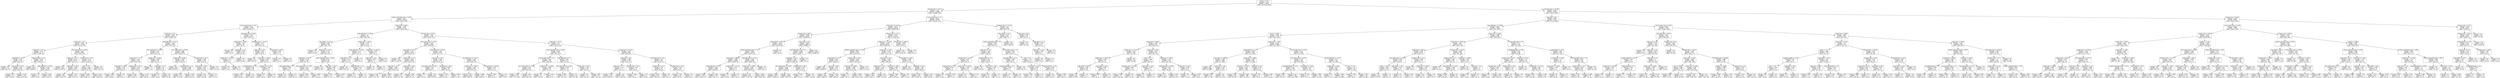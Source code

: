 digraph Tree {
node [shape=box] ;
0 [label="coupon <= 0.0\nentropy = 0.276\nsamples = 124507\nvalue = [118579, 5928]"] ;
1 [label="distance_day <= 30.5\nentropy = 0.05\nsamples = 110686\nvalue = [110064, 622]"] ;
0 -> 1 [labeldistance=2.5, labelangle=45, headlabel="True"] ;
2 [label="chinese_subscribe_num <= 0.035\nentropy = 0.177\nsamples = 19019\nvalue = [18513, 506]"] ;
1 -> 2 ;
3 [label="course_order_num <= 1.017\nentropy = 0.07\nsamples = 13296\nvalue = [13185, 111]"] ;
2 -> 3 ;
4 [label="study_num <= 0.5\nentropy = 0.053\nsamples = 13115\nvalue = [13036, 79]"] ;
3 -> 4 ;
5 [label="camp_num <= 0.5\nentropy = 0.034\nsamples = 11162\nvalue = [11123, 39]"] ;
4 -> 5 ;
6 [label="login_day <= -0.5\nentropy = 0.131\nsamples = 1271\nvalue = [1248, 23]"] ;
5 -> 6 ;
7 [label="add_friend <= 0.5\nentropy = 0.432\nsamples = 214\nvalue = [195, 19]"] ;
6 -> 7 ;
8 [label="entropy = 0.0\nsamples = 45\nvalue = [45, 0]"] ;
7 -> 8 ;
9 [label="age_month <= 25.5\nentropy = 0.507\nsamples = 169\nvalue = [150, 19]"] ;
7 -> 9 ;
10 [label="entropy = 0.0\nsamples = 31\nvalue = [31, 0]"] ;
9 -> 10 ;
11 [label="entropy = 0.578\nsamples = 138\nvalue = [119, 19]"] ;
9 -> 11 ;
12 [label="lightcoursetab <= 0.5\nentropy = 0.036\nsamples = 1057\nvalue = [1053, 4]"] ;
6 -> 12 ;
13 [label="entropy = 0.0\nsamples = 889\nvalue = [889, 0]"] ;
12 -> 13 ;
14 [label="login_diff_time <= 0.585\nentropy = 0.162\nsamples = 168\nvalue = [164, 4]"] ;
12 -> 14 ;
15 [label="entropy = 1.0\nsamples = 6\nvalue = [3, 3]"] ;
14 -> 15 ;
16 [label="entropy = 0.054\nsamples = 162\nvalue = [161, 1]"] ;
14 -> 16 ;
17 [label="first_order_price <= 0.505\nentropy = 0.017\nsamples = 9891\nvalue = [9875, 16]"] ;
5 -> 17 ;
18 [label="camp_num <= 2.5\nentropy = 0.007\nsamples = 8732\nvalue = [8727, 5]"] ;
17 -> 18 ;
19 [label="entropy = 0.0\nsamples = 7395\nvalue = [7395, 0]"] ;
18 -> 19 ;
20 [label="login_time <= 39.5\nentropy = 0.036\nsamples = 1337\nvalue = [1332, 5]"] ;
18 -> 20 ;
21 [label="entropy = 0.0\nsamples = 1021\nvalue = [1021, 0]"] ;
20 -> 21 ;
22 [label="entropy = 0.117\nsamples = 316\nvalue = [311, 5]"] ;
20 -> 22 ;
23 [label="answer_task <= 18.5\nentropy = 0.077\nsamples = 1159\nvalue = [1148, 11]"] ;
17 -> 23 ;
24 [label="task <= 10.5\nentropy = 0.104\nsamples = 808\nvalue = [797, 11]"] ;
23 -> 24 ;
25 [label="entropy = 0.028\nsamples = 359\nvalue = [358, 1]"] ;
24 -> 25 ;
26 [label="entropy = 0.154\nsamples = 449\nvalue = [439, 10]"] ;
24 -> 26 ;
27 [label="entropy = 0.0\nsamples = 351\nvalue = [351, 0]"] ;
23 -> 27 ;
28 [label="login_diff_time <= 0.815\nentropy = 0.144\nsamples = 1953\nvalue = [1913, 40]"] ;
4 -> 28 ;
29 [label="first_order_price <= 0.505\nentropy = 0.473\nsamples = 257\nvalue = [231, 26]"] ;
28 -> 29 ;
30 [label="camp_num <= 1.5\nentropy = 0.355\nsamples = 238\nvalue = [222, 16]"] ;
29 -> 30 ;
31 [label="video_play <= 33.5\nentropy = 0.768\nsamples = 49\nvalue = [38, 11]"] ;
30 -> 31 ;
32 [label="entropy = 0.454\nsamples = 42\nvalue = [38, 4]"] ;
31 -> 32 ;
33 [label="entropy = 0.0\nsamples = 7\nvalue = [0, 7]"] ;
31 -> 33 ;
34 [label="distance_day <= 22.5\nentropy = 0.176\nsamples = 189\nvalue = [184, 5]"] ;
30 -> 34 ;
35 [label="entropy = 0.052\nsamples = 169\nvalue = [168, 1]"] ;
34 -> 35 ;
36 [label="entropy = 0.722\nsamples = 20\nvalue = [16, 4]"] ;
34 -> 36 ;
37 [label="model_num <= 8.356\nentropy = 0.998\nsamples = 19\nvalue = [9, 10]"] ;
29 -> 37 ;
38 [label="entropy = 0.0\nsamples = 7\nvalue = [7, 0]"] ;
37 -> 38 ;
39 [label="video_play <= 1.0\nentropy = 0.65\nsamples = 12\nvalue = [2, 10]"] ;
37 -> 39 ;
40 [label="entropy = 0.0\nsamples = 2\nvalue = [2, 0]"] ;
39 -> 40 ;
41 [label="entropy = 0.0\nsamples = 10\nvalue = [0, 10]"] ;
39 -> 41 ;
42 [label="first_order_price <= 0.505\nentropy = 0.069\nsamples = 1696\nvalue = [1682, 14]"] ;
28 -> 42 ;
43 [label="model_num <= 9.881\nentropy = 0.039\nsamples = 1453\nvalue = [1447, 6]"] ;
42 -> 43 ;
44 [label="entropy = 0.0\nsamples = 965\nvalue = [965, 0]"] ;
43 -> 44 ;
45 [label="lightcoursetab <= 1.5\nentropy = 0.096\nsamples = 488\nvalue = [482, 6]"] ;
43 -> 45 ;
46 [label="entropy = 0.0\nsamples = 270\nvalue = [270, 0]"] ;
45 -> 46 ;
47 [label="entropy = 0.182\nsamples = 218\nvalue = [212, 6]"] ;
45 -> 47 ;
48 [label="answer_task <= 22.5\nentropy = 0.209\nsamples = 243\nvalue = [235, 8]"] ;
42 -> 48 ;
49 [label="age_month <= 98.5\nentropy = 0.341\nsamples = 126\nvalue = [118, 8]"] ;
48 -> 49 ;
50 [label="entropy = 0.28\nsamples = 124\nvalue = [118, 6]"] ;
49 -> 50 ;
51 [label="entropy = 0.0\nsamples = 2\nvalue = [0, 2]"] ;
49 -> 51 ;
52 [label="entropy = 0.0\nsamples = 117\nvalue = [117, 0]"] ;
48 -> 52 ;
53 [label="login_diff_time <= 0.845\nentropy = 0.673\nsamples = 181\nvalue = [149, 32]"] ;
3 -> 53 ;
54 [label="model_num <= 5.641\nentropy = 0.918\nsamples = 24\nvalue = [8, 16]"] ;
53 -> 54 ;
55 [label="entropy = 0.0\nsamples = 5\nvalue = [5, 0]"] ;
54 -> 55 ;
56 [label="mainpage <= 1.5\nentropy = 0.629\nsamples = 19\nvalue = [3, 16]"] ;
54 -> 56 ;
57 [label="model_num <= 17.103\nentropy = 0.971\nsamples = 5\nvalue = [3, 2]"] ;
56 -> 57 ;
58 [label="entropy = 0.0\nsamples = 3\nvalue = [3, 0]"] ;
57 -> 58 ;
59 [label="entropy = 0.0\nsamples = 2\nvalue = [0, 2]"] ;
57 -> 59 ;
60 [label="entropy = 0.0\nsamples = 14\nvalue = [0, 14]"] ;
56 -> 60 ;
61 [label="platform_num <= 11.427\nentropy = 0.475\nsamples = 157\nvalue = [141, 16]"] ;
53 -> 61 ;
62 [label="study_num <= 0.5\nentropy = 0.332\nsamples = 147\nvalue = [138, 9]"] ;
61 -> 62 ;
63 [label="entropy = 0.0\nsamples = 85\nvalue = [85, 0]"] ;
62 -> 63 ;
64 [label="login_time <= 165.0\nentropy = 0.598\nsamples = 62\nvalue = [53, 9]"] ;
62 -> 64 ;
65 [label="evaulationcenter <= 0.5\nentropy = 0.48\nsamples = 58\nvalue = [52, 6]"] ;
64 -> 65 ;
66 [label="entropy = 0.811\nsamples = 24\nvalue = [18, 6]"] ;
65 -> 66 ;
67 [label="entropy = 0.0\nsamples = 34\nvalue = [34, 0]"] ;
65 -> 67 ;
68 [label="progress_bar <= 41.0\nentropy = 0.811\nsamples = 4\nvalue = [1, 3]"] ;
64 -> 68 ;
69 [label="entropy = 0.0\nsamples = 3\nvalue = [0, 3]"] ;
68 -> 69 ;
70 [label="entropy = 0.0\nsamples = 1\nvalue = [1, 0]"] ;
68 -> 70 ;
71 [label="main_home2 <= 58.0\nentropy = 0.881\nsamples = 10\nvalue = [3, 7]"] ;
61 -> 71 ;
72 [label="entropy = 0.0\nsamples = 7\nvalue = [0, 7]"] ;
71 -> 72 ;
73 [label="entropy = 0.0\nsamples = 3\nvalue = [3, 0]"] ;
71 -> 73 ;
74 [label="camp_num <= 0.952\nentropy = 0.362\nsamples = 5723\nvalue = [5328, 395]"] ;
2 -> 74 ;
75 [label="login_diff_time <= 0.83\nentropy = 1.0\nsamples = 367\nvalue = [185, 182]"] ;
74 -> 75 ;
76 [label="age_month <= 2.18\nentropy = 0.842\nsamples = 244\nvalue = [66, 178]"] ;
75 -> 76 ;
77 [label="entropy = 0.0\nsamples = 22\nvalue = [22, 0]"] ;
76 -> 77 ;
78 [label="study_num <= 0.157\nentropy = 0.718\nsamples = 222\nvalue = [44, 178]"] ;
76 -> 78 ;
79 [label="add_friend <= 0.5\nentropy = 0.878\nsamples = 138\nvalue = [41, 97]"] ;
78 -> 79 ;
80 [label="click_notunlocked <= 1.5\nentropy = 0.469\nsamples = 10\nvalue = [9, 1]"] ;
79 -> 80 ;
81 [label="entropy = 0.0\nsamples = 9\nvalue = [9, 0]"] ;
80 -> 81 ;
82 [label="entropy = 0.0\nsamples = 1\nvalue = [0, 1]"] ;
80 -> 82 ;
83 [label="first_order_price <= 0.005\nentropy = 0.811\nsamples = 128\nvalue = [32, 96]"] ;
79 -> 83 ;
84 [label="entropy = 0.695\nsamples = 107\nvalue = [20, 87]"] ;
83 -> 84 ;
85 [label="entropy = 0.985\nsamples = 21\nvalue = [12, 9]"] ;
83 -> 85 ;
86 [label="math_subscribe_num <= 0.864\nentropy = 0.222\nsamples = 84\nvalue = [3, 81]"] ;
78 -> 86 ;
87 [label="entropy = 0.0\nsamples = 56\nvalue = [0, 56]"] ;
86 -> 87 ;
88 [label="login_time <= 59.5\nentropy = 0.491\nsamples = 28\nvalue = [3, 25]"] ;
86 -> 88 ;
89 [label="entropy = 0.267\nsamples = 22\nvalue = [1, 21]"] ;
88 -> 89 ;
90 [label="entropy = 0.918\nsamples = 6\nvalue = [2, 4]"] ;
88 -> 90 ;
91 [label="model_num <= 18.34\nentropy = 0.207\nsamples = 123\nvalue = [119, 4]"] ;
75 -> 91 ;
92 [label="login_diff_time <= 22.94\nentropy = 0.125\nsamples = 117\nvalue = [115, 2]"] ;
91 -> 92 ;
93 [label="click_dialog <= 1.5\nentropy = 0.072\nsamples = 116\nvalue = [115, 1]"] ;
92 -> 93 ;
94 [label="entropy = 0.0\nsamples = 101\nvalue = [101, 0]"] ;
93 -> 94 ;
95 [label="login_diff_time <= 1.3\nentropy = 0.353\nsamples = 15\nvalue = [14, 1]"] ;
93 -> 95 ;
96 [label="entropy = 0.0\nsamples = 13\nvalue = [13, 0]"] ;
95 -> 96 ;
97 [label="entropy = 1.0\nsamples = 2\nvalue = [1, 1]"] ;
95 -> 97 ;
98 [label="entropy = 0.0\nsamples = 1\nvalue = [0, 1]"] ;
92 -> 98 ;
99 [label="model_num <= 25.519\nentropy = 0.918\nsamples = 6\nvalue = [4, 2]"] ;
91 -> 99 ;
100 [label="login_day <= 3.5\nentropy = 0.918\nsamples = 3\nvalue = [1, 2]"] ;
99 -> 100 ;
101 [label="entropy = 0.0\nsamples = 1\nvalue = [1, 0]"] ;
100 -> 101 ;
102 [label="entropy = 0.0\nsamples = 2\nvalue = [0, 2]"] ;
100 -> 102 ;
103 [label="entropy = 0.0\nsamples = 3\nvalue = [3, 0]"] ;
99 -> 103 ;
104 [label="study_num <= 0.347\nentropy = 0.241\nsamples = 5356\nvalue = [5143, 213]"] ;
74 -> 104 ;
105 [label="first_order_price <= 0.322\nentropy = 0.116\nsamples = 3985\nvalue = [3923, 62]"] ;
104 -> 105 ;
106 [label="age_month <= 53.5\nentropy = 0.057\nsamples = 3169\nvalue = [3148, 21]"] ;
105 -> 106 ;
107 [label="entropy = 0.0\nsamples = 1105\nvalue = [1105, 0]"] ;
106 -> 107 ;
108 [label="launch_time <= 2.5\nentropy = 0.082\nsamples = 2064\nvalue = [2043, 21]"] ;
106 -> 108 ;
109 [label="login_day <= 4.5\nentropy = 0.065\nsamples = 1970\nvalue = [1955, 15]"] ;
108 -> 109 ;
110 [label="entropy = 0.114\nsamples = 789\nvalue = [777, 12]"] ;
109 -> 110 ;
111 [label="entropy = 0.026\nsamples = 1181\nvalue = [1178, 3]"] ;
109 -> 111 ;
112 [label="video_read <= 20.0\nentropy = 0.342\nsamples = 94\nvalue = [88, 6]"] ;
108 -> 112 ;
113 [label="entropy = 0.0\nsamples = 51\nvalue = [51, 0]"] ;
112 -> 113 ;
114 [label="entropy = 0.583\nsamples = 43\nvalue = [37, 6]"] ;
112 -> 114 ;
115 [label="login_diff_time <= 0.815\nentropy = 0.287\nsamples = 816\nvalue = [775, 41]"] ;
105 -> 115 ;
116 [label="next_nize <= 17.0\nentropy = 0.664\nsamples = 133\nvalue = [110, 23]"] ;
115 -> 116 ;
117 [label="first_order_price <= 0.817\nentropy = 0.087\nsamples = 91\nvalue = [90, 1]"] ;
116 -> 117 ;
118 [label="entropy = 0.0\nsamples = 1\nvalue = [0, 1]"] ;
117 -> 118 ;
119 [label="entropy = 0.0\nsamples = 90\nvalue = [90, 0]"] ;
117 -> 119 ;
120 [label="distance_day <= 6.0\nentropy = 0.998\nsamples = 42\nvalue = [20, 22]"] ;
116 -> 120 ;
121 [label="entropy = 0.567\nsamples = 15\nvalue = [13, 2]"] ;
120 -> 121 ;
122 [label="entropy = 0.826\nsamples = 27\nvalue = [7, 20]"] ;
120 -> 122 ;
123 [label="model_num <= 20.373\nentropy = 0.176\nsamples = 683\nvalue = [665, 18]"] ;
115 -> 123 ;
124 [label="model_num <= 10.887\nentropy = 0.139\nsamples = 665\nvalue = [652, 13]"] ;
123 -> 124 ;
125 [label="entropy = 0.071\nsamples = 468\nvalue = [464, 4]"] ;
124 -> 125 ;
126 [label="entropy = 0.268\nsamples = 197\nvalue = [188, 9]"] ;
124 -> 126 ;
127 [label="distance_day <= 19.504\nentropy = 0.852\nsamples = 18\nvalue = [13, 5]"] ;
123 -> 127 ;
128 [label="entropy = 0.991\nsamples = 9\nvalue = [4, 5]"] ;
127 -> 128 ;
129 [label="entropy = 0.0\nsamples = 9\nvalue = [9, 0]"] ;
127 -> 129 ;
130 [label="login_day <= 5.797\nentropy = 0.5\nsamples = 1371\nvalue = [1220, 151]"] ;
104 -> 130 ;
131 [label="math_subscribe_num <= 0.069\nentropy = 0.828\nsamples = 433\nvalue = [320, 113]"] ;
130 -> 131 ;
132 [label="course_order_num <= 1.21\nentropy = 0.615\nsamples = 316\nvalue = [268, 48]"] ;
131 -> 132 ;
133 [label="first_order_price <= 0.316\nentropy = 0.52\nsamples = 300\nvalue = [265, 35]"] ;
132 -> 133 ;
134 [label="entropy = 0.361\nsamples = 233\nvalue = [217, 16]"] ;
133 -> 134 ;
135 [label="entropy = 0.86\nsamples = 67\nvalue = [48, 19]"] ;
133 -> 135 ;
136 [label="model_num <= 13.285\nentropy = 0.696\nsamples = 16\nvalue = [3, 13]"] ;
132 -> 136 ;
137 [label="entropy = 0.0\nsamples = 11\nvalue = [0, 11]"] ;
136 -> 137 ;
138 [label="entropy = 0.971\nsamples = 5\nvalue = [3, 2]"] ;
136 -> 138 ;
139 [label="login_diff_time <= 1.1\nentropy = 0.991\nsamples = 117\nvalue = [52, 65]"] ;
131 -> 139 ;
140 [label="first_order_price <= 0.505\nentropy = 0.789\nsamples = 72\nvalue = [17, 55]"] ;
139 -> 140 ;
141 [label="entropy = 0.938\nsamples = 48\nvalue = [17, 31]"] ;
140 -> 141 ;
142 [label="entropy = 0.0\nsamples = 24\nvalue = [0, 24]"] ;
140 -> 142 ;
143 [label="next_nize <= 23.0\nentropy = 0.764\nsamples = 45\nvalue = [35, 10]"] ;
139 -> 143 ;
144 [label="entropy = 0.0\nsamples = 21\nvalue = [21, 0]"] ;
143 -> 144 ;
145 [label="entropy = 0.98\nsamples = 24\nvalue = [14, 10]"] ;
143 -> 145 ;
146 [label="model_num <= 12.257\nentropy = 0.245\nsamples = 938\nvalue = [900, 38]"] ;
130 -> 146 ;
147 [label="login_day <= 8.5\nentropy = 0.149\nsamples = 798\nvalue = [781, 17]"] ;
146 -> 147 ;
148 [label="learn_num <= 7.5\nentropy = 0.115\nsamples = 777\nvalue = [765, 12]"] ;
147 -> 148 ;
149 [label="entropy = 0.224\nsamples = 332\nvalue = [320, 12]"] ;
148 -> 149 ;
150 [label="entropy = 0.0\nsamples = 445\nvalue = [445, 0]"] ;
148 -> 150 ;
151 [label="distance_day <= 22.5\nentropy = 0.792\nsamples = 21\nvalue = [16, 5]"] ;
147 -> 151 ;
152 [label="entropy = 0.323\nsamples = 17\nvalue = [16, 1]"] ;
151 -> 152 ;
153 [label="entropy = 0.0\nsamples = 4\nvalue = [0, 4]"] ;
151 -> 153 ;
154 [label="distance_day <= 18.5\nentropy = 0.61\nsamples = 140\nvalue = [119, 21]"] ;
146 -> 154 ;
155 [label="coupon_visit <= 0.5\nentropy = 0.89\nsamples = 52\nvalue = [36, 16]"] ;
154 -> 155 ;
156 [label="entropy = 0.811\nsamples = 48\nvalue = [36, 12]"] ;
155 -> 156 ;
157 [label="entropy = 0.0\nsamples = 4\nvalue = [0, 4]"] ;
155 -> 157 ;
158 [label="distance_day <= 25.0\nentropy = 0.315\nsamples = 88\nvalue = [83, 5]"] ;
154 -> 158 ;
159 [label="entropy = 0.218\nsamples = 86\nvalue = [83, 3]"] ;
158 -> 159 ;
160 [label="entropy = 0.0\nsamples = 2\nvalue = [0, 2]"] ;
158 -> 160 ;
161 [label="course_order_num <= 1.5\nentropy = 0.014\nsamples = 91667\nvalue = [91551, 116]"] ;
1 -> 161 ;
162 [label="study_num <= 0.149\nentropy = 0.011\nsamples = 90764\nvalue = [90678, 86]"] ;
161 -> 162 ;
163 [label="distance_day <= 86.5\nentropy = 0.006\nsamples = 78539\nvalue = [78498, 41]"] ;
162 -> 163 ;
164 [label="main_home2 <= 603.0\nentropy = 0.012\nsamples = 31564\nvalue = [31530, 34]"] ;
163 -> 164 ;
165 [label="chinese_subscribe_num <= 0.5\nentropy = 0.012\nsamples = 31562\nvalue = [31530, 32]"] ;
164 -> 165 ;
166 [label="age_month <= 489.0\nentropy = 0.005\nsamples = 22469\nvalue = [22461, 8]"] ;
165 -> 166 ;
167 [label="login_diff_time <= 6.55\nentropy = 0.004\nsamples = 22465\nvalue = [22458, 7]"] ;
166 -> 167 ;
168 [label="entropy = 0.003\nsamples = 22322\nvalue = [22317, 5]"] ;
167 -> 168 ;
169 [label="entropy = 0.106\nsamples = 143\nvalue = [141, 2]"] ;
167 -> 169 ;
170 [label="model_num <= 11.514\nentropy = 0.811\nsamples = 4\nvalue = [3, 1]"] ;
166 -> 170 ;
171 [label="entropy = 0.0\nsamples = 3\nvalue = [3, 0]"] ;
170 -> 171 ;
172 [label="entropy = 0.0\nsamples = 1\nvalue = [0, 1]"] ;
170 -> 172 ;
173 [label="login_diff_time <= 31.435\nentropy = 0.026\nsamples = 9093\nvalue = [9069, 24]"] ;
165 -> 173 ;
174 [label="model_num <= 9.082\nentropy = 0.025\nsamples = 9091\nvalue = [9069, 22]"] ;
173 -> 174 ;
175 [label="entropy = 0.01\nsamples = 4735\nvalue = [4731, 4]"] ;
174 -> 175 ;
176 [label="entropy = 0.039\nsamples = 4356\nvalue = [4338, 18]"] ;
174 -> 176 ;
177 [label="entropy = 0.0\nsamples = 2\nvalue = [0, 2]"] ;
173 -> 177 ;
178 [label="entropy = 0.0\nsamples = 2\nvalue = [0, 2]"] ;
164 -> 178 ;
179 [label="learn_num <= 0.5\nentropy = 0.002\nsamples = 46975\nvalue = [46968, 7]"] ;
163 -> 179 ;
180 [label="login_diff_time <= 61.125\nentropy = 0.006\nsamples = 14592\nvalue = [14585, 7]"] ;
179 -> 180 ;
181 [label="mainpage <= 15.5\nentropy = 0.005\nsamples = 14591\nvalue = [14585, 6]"] ;
180 -> 181 ;
182 [label="first_order_price <= 0.505\nentropy = 0.004\nsamples = 14463\nvalue = [14459, 4]"] ;
181 -> 182 ;
183 [label="entropy = 0.001\nsamples = 13025\nvalue = [13024, 1]"] ;
182 -> 183 ;
184 [label="entropy = 0.022\nsamples = 1438\nvalue = [1435, 3]"] ;
182 -> 184 ;
185 [label="distance_day <= 98.5\nentropy = 0.116\nsamples = 128\nvalue = [126, 2]"] ;
181 -> 185 ;
186 [label="entropy = 0.567\nsamples = 15\nvalue = [13, 2]"] ;
185 -> 186 ;
187 [label="entropy = 0.0\nsamples = 113\nvalue = [113, 0]"] ;
185 -> 187 ;
188 [label="entropy = 0.0\nsamples = 1\nvalue = [0, 1]"] ;
180 -> 188 ;
189 [label="entropy = 0.0\nsamples = 32383\nvalue = [32383, 0]"] ;
179 -> 189 ;
190 [label="distance_day <= 277.0\nentropy = 0.035\nsamples = 12225\nvalue = [12180, 45]"] ;
162 -> 190 ;
191 [label="model_num <= 12.204\nentropy = 0.058\nsamples = 6510\nvalue = [6466, 44]"] ;
190 -> 191 ;
192 [label="chinese_subscribe_num <= 0.149\nentropy = 0.029\nsamples = 5335\nvalue = [5319, 16]"] ;
191 -> 192 ;
193 [label="click_dialog <= 1.5\nentropy = 0.007\nsamples = 3397\nvalue = [3395, 2]"] ;
192 -> 193 ;
194 [label="entropy = 0.0\nsamples = 2883\nvalue = [2883, 0]"] ;
193 -> 194 ;
195 [label="next_nize <= 50.5\nentropy = 0.037\nsamples = 514\nvalue = [512, 2]"] ;
193 -> 195 ;
196 [label="entropy = 0.0\nsamples = 408\nvalue = [408, 0]"] ;
195 -> 196 ;
197 [label="entropy = 0.135\nsamples = 106\nvalue = [104, 2]"] ;
195 -> 197 ;
198 [label="answer_task <= 20.5\nentropy = 0.062\nsamples = 1938\nvalue = [1924, 14]"] ;
192 -> 198 ;
199 [label="study_num <= 0.649\nentropy = 0.094\nsamples = 1166\nvalue = [1152, 14]"] ;
198 -> 199 ;
200 [label="entropy = 0.0\nsamples = 1\nvalue = [0, 1]"] ;
199 -> 200 ;
201 [label="entropy = 0.088\nsamples = 1165\nvalue = [1152, 13]"] ;
199 -> 201 ;
202 [label="entropy = 0.0\nsamples = 772\nvalue = [772, 0]"] ;
198 -> 202 ;
203 [label="learn_num <= 3.677\nentropy = 0.162\nsamples = 1175\nvalue = [1147, 28]"] ;
191 -> 203 ;
204 [label="next_nize <= 24.5\nentropy = 0.268\nsamples = 415\nvalue = [396, 19]"] ;
203 -> 204 ;
205 [label="finish_num <= 0.5\nentropy = 0.143\nsamples = 345\nvalue = [338, 7]"] ;
204 -> 205 ;
206 [label="entropy = 0.252\nsamples = 166\nvalue = [159, 7]"] ;
205 -> 206 ;
207 [label="entropy = 0.0\nsamples = 179\nvalue = [179, 0]"] ;
205 -> 207 ;
208 [label="login_time <= 381.5\nentropy = 0.661\nsamples = 70\nvalue = [58, 12]"] ;
204 -> 208 ;
209 [label="entropy = 0.569\nsamples = 67\nvalue = [58, 9]"] ;
208 -> 209 ;
210 [label="entropy = 0.0\nsamples = 3\nvalue = [0, 3]"] ;
208 -> 210 ;
211 [label="main_mime <= 0.491\nentropy = 0.093\nsamples = 760\nvalue = [751, 9]"] ;
203 -> 211 ;
212 [label="entropy = 0.0\nsamples = 451\nvalue = [451, 0]"] ;
211 -> 212 ;
213 [label="mainpage <= 16.5\nentropy = 0.19\nsamples = 309\nvalue = [300, 9]"] ;
211 -> 213 ;
214 [label="entropy = 0.097\nsamples = 241\nvalue = [238, 3]"] ;
213 -> 214 ;
215 [label="entropy = 0.431\nsamples = 68\nvalue = [62, 6]"] ;
213 -> 215 ;
216 [label="distance_day <= 2459.5\nentropy = 0.002\nsamples = 5715\nvalue = [5714, 1]"] ;
190 -> 216 ;
217 [label="entropy = 0.0\nsamples = 5714\nvalue = [5714, 0]"] ;
216 -> 217 ;
218 [label="entropy = 0.0\nsamples = 1\nvalue = [0, 1]"] ;
216 -> 218 ;
219 [label="platform_num <= 10.144\nentropy = 0.21\nsamples = 903\nvalue = [873, 30]"] ;
161 -> 219 ;
220 [label="main_home2 <= 81.5\nentropy = 0.137\nsamples = 882\nvalue = [865, 17]"] ;
219 -> 220 ;
221 [label="chinese_subscribe_num <= 0.5\nentropy = 0.239\nsamples = 432\nvalue = [415, 17]"] ;
220 -> 221 ;
222 [label="baby_info <= 1.0\nentropy = 0.102\nsamples = 300\nvalue = [296, 4]"] ;
221 -> 222 ;
223 [label="distance_day <= 43.0\nentropy = 0.378\nsamples = 41\nvalue = [38, 3]"] ;
222 -> 223 ;
224 [label="distance_day <= 37.5\nentropy = 0.971\nsamples = 5\nvalue = [3, 2]"] ;
223 -> 224 ;
225 [label="entropy = 0.0\nsamples = 2\nvalue = [2, 0]"] ;
224 -> 225 ;
226 [label="entropy = 0.918\nsamples = 3\nvalue = [1, 2]"] ;
224 -> 226 ;
227 [label="model_num <= 12.514\nentropy = 0.183\nsamples = 36\nvalue = [35, 1]"] ;
223 -> 227 ;
228 [label="entropy = 0.0\nsamples = 31\nvalue = [31, 0]"] ;
227 -> 228 ;
229 [label="entropy = 0.722\nsamples = 5\nvalue = [4, 1]"] ;
227 -> 229 ;
230 [label="lightcoursetab <= 5.5\nentropy = 0.037\nsamples = 259\nvalue = [258, 1]"] ;
222 -> 230 ;
231 [label="entropy = 0.0\nsamples = 251\nvalue = [251, 0]"] ;
230 -> 231 ;
232 [label="video_read <= 28.5\nentropy = 0.544\nsamples = 8\nvalue = [7, 1]"] ;
230 -> 232 ;
233 [label="entropy = 0.0\nsamples = 6\nvalue = [6, 0]"] ;
232 -> 233 ;
234 [label="entropy = 1.0\nsamples = 2\nvalue = [1, 1]"] ;
232 -> 234 ;
235 [label="course_order_num <= 2.5\nentropy = 0.464\nsamples = 132\nvalue = [119, 13]"] ;
221 -> 235 ;
236 [label="login_diff_time <= 0.71\nentropy = 0.096\nsamples = 81\nvalue = [80, 1]"] ;
235 -> 236 ;
237 [label="click_notunlocked <= 0.5\nentropy = 0.918\nsamples = 3\nvalue = [2, 1]"] ;
236 -> 237 ;
238 [label="entropy = 0.0\nsamples = 1\nvalue = [0, 1]"] ;
237 -> 238 ;
239 [label="entropy = 0.0\nsamples = 2\nvalue = [2, 0]"] ;
237 -> 239 ;
240 [label="entropy = 0.0\nsamples = 78\nvalue = [78, 0]"] ;
236 -> 240 ;
241 [label="ppt <= 2.0\nentropy = 0.787\nsamples = 51\nvalue = [39, 12]"] ;
235 -> 241 ;
242 [label="main_home2 <= 55.0\nentropy = 0.997\nsamples = 15\nvalue = [7, 8]"] ;
241 -> 242 ;
243 [label="entropy = 0.98\nsamples = 12\nvalue = [7, 5]"] ;
242 -> 243 ;
244 [label="entropy = 0.0\nsamples = 3\nvalue = [0, 3]"] ;
242 -> 244 ;
245 [label="slide_subscribe <= 4.5\nentropy = 0.503\nsamples = 36\nvalue = [32, 4]"] ;
241 -> 245 ;
246 [label="entropy = 0.0\nsamples = 22\nvalue = [22, 0]"] ;
245 -> 246 ;
247 [label="entropy = 0.863\nsamples = 14\nvalue = [10, 4]"] ;
245 -> 247 ;
248 [label="entropy = 0.0\nsamples = 450\nvalue = [450, 0]"] ;
220 -> 248 ;
249 [label="learn_num <= 3.5\nentropy = 0.959\nsamples = 21\nvalue = [8, 13]"] ;
219 -> 249 ;
250 [label="entropy = 0.0\nsamples = 10\nvalue = [0, 10]"] ;
249 -> 250 ;
251 [label="main_mime <= 1.5\nentropy = 0.845\nsamples = 11\nvalue = [8, 3]"] ;
249 -> 251 ;
252 [label="next_nize <= 115.5\nentropy = 0.503\nsamples = 9\nvalue = [8, 1]"] ;
251 -> 252 ;
253 [label="entropy = 0.0\nsamples = 8\nvalue = [8, 0]"] ;
252 -> 253 ;
254 [label="entropy = 0.0\nsamples = 1\nvalue = [0, 1]"] ;
252 -> 254 ;
255 [label="entropy = 0.0\nsamples = 2\nvalue = [0, 2]"] ;
251 -> 255 ;
256 [label="distance_day <= 31.995\nentropy = 0.961\nsamples = 13821\nvalue = [8515, 5306]"] ;
0 -> 256 [labeldistance=2.5, labelangle=-45, headlabel="False"] ;
257 [label="login_day <= 6.0\nentropy = 0.882\nsamples = 5724\nvalue = [1719, 4005]"] ;
256 -> 257 ;
258 [label="login_diff_time <= 1.399\nentropy = 0.601\nsamples = 3490\nvalue = [511, 2979]"] ;
257 -> 258 ;
259 [label="share <= 0.006\nentropy = 0.346\nsamples = 2794\nvalue = [181, 2613]"] ;
258 -> 259 ;
260 [label="camp_num <= 0.951\nentropy = 0.864\nsamples = 311\nvalue = [89, 222]"] ;
259 -> 260 ;
261 [label="model_num <= 11.152\nentropy = 0.274\nsamples = 106\nvalue = [5, 101]"] ;
260 -> 261 ;
262 [label="model_num <= 10.627\nentropy = 0.429\nsamples = 57\nvalue = [5, 52]"] ;
261 -> 262 ;
263 [label="age_month <= 90.5\nentropy = 0.146\nsamples = 48\nvalue = [1, 47]"] ;
262 -> 263 ;
264 [label="entropy = 0.0\nsamples = 46\nvalue = [0, 46]"] ;
263 -> 264 ;
265 [label="entropy = 1.0\nsamples = 2\nvalue = [1, 1]"] ;
263 -> 265 ;
266 [label="age_month <= 81.5\nentropy = 0.991\nsamples = 9\nvalue = [4, 5]"] ;
262 -> 266 ;
267 [label="entropy = 0.863\nsamples = 7\nvalue = [2, 5]"] ;
266 -> 267 ;
268 [label="entropy = 0.0\nsamples = 2\nvalue = [2, 0]"] ;
266 -> 268 ;
269 [label="entropy = 0.0\nsamples = 49\nvalue = [0, 49]"] ;
261 -> 269 ;
270 [label="login_time <= 10.5\nentropy = 0.976\nsamples = 205\nvalue = [84, 121]"] ;
260 -> 270 ;
271 [label="task <= 3.5\nentropy = 0.806\nsamples = 77\nvalue = [58, 19]"] ;
270 -> 271 ;
272 [label="platform_num <= 12.431\nentropy = 0.692\nsamples = 70\nvalue = [57, 13]"] ;
271 -> 272 ;
273 [label="entropy = 0.789\nsamples = 55\nvalue = [42, 13]"] ;
272 -> 273 ;
274 [label="entropy = 0.0\nsamples = 15\nvalue = [15, 0]"] ;
272 -> 274 ;
275 [label="age_month <= 73.5\nentropy = 0.592\nsamples = 7\nvalue = [1, 6]"] ;
271 -> 275 ;
276 [label="entropy = 0.0\nsamples = 6\nvalue = [0, 6]"] ;
275 -> 276 ;
277 [label="entropy = 0.0\nsamples = 1\nvalue = [1, 0]"] ;
275 -> 277 ;
278 [label="camp_num <= 2.853\nentropy = 0.728\nsamples = 128\nvalue = [26, 102]"] ;
270 -> 278 ;
279 [label="login_diff_time <= 0.959\nentropy = 0.592\nsamples = 112\nvalue = [16, 96]"] ;
278 -> 279 ;
280 [label="entropy = 0.27\nsamples = 65\nvalue = [3, 62]"] ;
279 -> 280 ;
281 [label="entropy = 0.851\nsamples = 47\nvalue = [13, 34]"] ;
279 -> 281 ;
282 [label="login_time <= 67.0\nentropy = 0.954\nsamples = 16\nvalue = [10, 6]"] ;
278 -> 282 ;
283 [label="entropy = 0.0\nsamples = 7\nvalue = [7, 0]"] ;
282 -> 283 ;
284 [label="entropy = 0.918\nsamples = 9\nvalue = [3, 6]"] ;
282 -> 284 ;
285 [label="camp_num <= 1.997\nentropy = 0.229\nsamples = 2483\nvalue = [92, 2391]"] ;
259 -> 285 ;
286 [label="login_diff_time <= 1.0\nentropy = 0.096\nsamples = 1451\nvalue = [18, 1433]"] ;
285 -> 286 ;
287 [label="learn_num <= 4.993\nentropy = 0.028\nsamples = 1068\nvalue = [3, 1065]"] ;
286 -> 287 ;
288 [label="entropy = 0.0\nsamples = 898\nvalue = [0, 898]"] ;
287 -> 288 ;
289 [label="course_tab <= 3.02\nentropy = 0.128\nsamples = 170\nvalue = [3, 167]"] ;
287 -> 289 ;
290 [label="entropy = 0.629\nsamples = 19\nvalue = [3, 16]"] ;
289 -> 290 ;
291 [label="entropy = 0.0\nsamples = 151\nvalue = [0, 151]"] ;
289 -> 291 ;
292 [label="finish_num <= 4.966\nentropy = 0.238\nsamples = 383\nvalue = [15, 368]"] ;
286 -> 292 ;
293 [label="next_nize <= 21.012\nentropy = 0.143\nsamples = 346\nvalue = [7, 339]"] ;
292 -> 293 ;
294 [label="entropy = 0.332\nsamples = 98\nvalue = [6, 92]"] ;
293 -> 294 ;
295 [label="entropy = 0.038\nsamples = 248\nvalue = [1, 247]"] ;
293 -> 295 ;
296 [label="mainpage <= 6.5\nentropy = 0.753\nsamples = 37\nvalue = [8, 29]"] ;
292 -> 296 ;
297 [label="entropy = 0.971\nsamples = 10\nvalue = [6, 4]"] ;
296 -> 297 ;
298 [label="entropy = 0.381\nsamples = 27\nvalue = [2, 25]"] ;
296 -> 298 ;
299 [label="course_order_num <= 0.001\nentropy = 0.372\nsamples = 1032\nvalue = [74, 958]"] ;
285 -> 299 ;
300 [label="first_order_price <= 0.015\nentropy = 0.529\nsamples = 525\nvalue = [63, 462]"] ;
299 -> 300 ;
301 [label="schoolreportpage <= 2.151\nentropy = 0.673\nsamples = 328\nvalue = [58, 270]"] ;
300 -> 301 ;
302 [label="entropy = 0.918\nsamples = 93\nvalue = [31, 62]"] ;
301 -> 302 ;
303 [label="entropy = 0.515\nsamples = 235\nvalue = [27, 208]"] ;
301 -> 303 ;
304 [label="click_dialog <= 0.056\nentropy = 0.171\nsamples = 197\nvalue = [5, 192]"] ;
300 -> 304 ;
305 [label="entropy = 0.702\nsamples = 21\nvalue = [4, 17]"] ;
304 -> 305 ;
306 [label="entropy = 0.051\nsamples = 176\nvalue = [1, 175]"] ;
304 -> 306 ;
307 [label="login_diff_time <= 1.197\nentropy = 0.151\nsamples = 507\nvalue = [11, 496]"] ;
299 -> 307 ;
308 [label="model_num <= 0.68\nentropy = 0.073\nsamples = 452\nvalue = [4, 448]"] ;
307 -> 308 ;
309 [label="entropy = 0.0\nsamples = 1\nvalue = [1, 0]"] ;
308 -> 309 ;
310 [label="entropy = 0.058\nsamples = 451\nvalue = [3, 448]"] ;
308 -> 310 ;
311 [label="task <= 11.5\nentropy = 0.55\nsamples = 55\nvalue = [7, 48]"] ;
307 -> 311 ;
312 [label="entropy = 0.918\nsamples = 6\nvalue = [4, 2]"] ;
311 -> 312 ;
313 [label="entropy = 0.332\nsamples = 49\nvalue = [3, 46]"] ;
311 -> 313 ;
314 [label="study_num <= 0.033\nentropy = 0.998\nsamples = 696\nvalue = [330, 366]"] ;
258 -> 314 ;
315 [label="video_read <= 16.404\nentropy = 0.911\nsamples = 386\nvalue = [260, 126]"] ;
314 -> 315 ;
316 [label="login_time <= 36.5\nentropy = 0.446\nsamples = 183\nvalue = [166, 17]"] ;
315 -> 316 ;
317 [label="first_order_price <= 0.505\nentropy = 0.244\nsamples = 149\nvalue = [143, 6]"] ;
316 -> 317 ;
318 [label="share <= 10.5\nentropy = 0.067\nsamples = 126\nvalue = [125, 1]"] ;
317 -> 318 ;
319 [label="entropy = 0.0\nsamples = 124\nvalue = [124, 0]"] ;
318 -> 319 ;
320 [label="entropy = 1.0\nsamples = 2\nvalue = [1, 1]"] ;
318 -> 320 ;
321 [label="main_home <= 24.0\nentropy = 0.755\nsamples = 23\nvalue = [18, 5]"] ;
317 -> 321 ;
322 [label="entropy = 0.0\nsamples = 11\nvalue = [11, 0]"] ;
321 -> 322 ;
323 [label="entropy = 0.98\nsamples = 12\nvalue = [7, 5]"] ;
321 -> 323 ;
324 [label="distance_day <= 12.5\nentropy = 0.908\nsamples = 34\nvalue = [23, 11]"] ;
316 -> 324 ;
325 [label="entropy = 0.0\nsamples = 6\nvalue = [0, 6]"] ;
324 -> 325 ;
326 [label="model_num <= 19.627\nentropy = 0.677\nsamples = 28\nvalue = [23, 5]"] ;
324 -> 326 ;
327 [label="entropy = 0.25\nsamples = 24\nvalue = [23, 1]"] ;
326 -> 327 ;
328 [label="entropy = 0.0\nsamples = 4\nvalue = [0, 4]"] ;
326 -> 328 ;
329 [label="distance_day <= 23.323\nentropy = 0.996\nsamples = 203\nvalue = [94, 109]"] ;
315 -> 329 ;
330 [label="distance_day <= 7.5\nentropy = 0.989\nsamples = 164\nvalue = [92, 72]"] ;
329 -> 330 ;
331 [label="entropy = 0.0\nsamples = 12\nvalue = [0, 12]"] ;
330 -> 331 ;
332 [label="login_diff_time <= 5.079\nentropy = 0.968\nsamples = 152\nvalue = [92, 60]"] ;
330 -> 332 ;
333 [label="entropy = 0.944\nsamples = 144\nvalue = [92, 52]"] ;
332 -> 333 ;
334 [label="entropy = 0.0\nsamples = 8\nvalue = [0, 8]"] ;
332 -> 334 ;
335 [label="finish_num <= 4.902\nentropy = 0.292\nsamples = 39\nvalue = [2, 37]"] ;
329 -> 335 ;
336 [label="entropy = 0.0\nsamples = 35\nvalue = [0, 35]"] ;
335 -> 336 ;
337 [label="camp_num <= 1.5\nentropy = 1.0\nsamples = 4\nvalue = [2, 2]"] ;
335 -> 337 ;
338 [label="entropy = 0.0\nsamples = 2\nvalue = [2, 0]"] ;
337 -> 338 ;
339 [label="entropy = 0.0\nsamples = 2\nvalue = [0, 2]"] ;
337 -> 339 ;
340 [label="course_order_num <= 0.0\nentropy = 0.771\nsamples = 310\nvalue = [70, 240]"] ;
314 -> 340 ;
341 [label="schoolreportpage <= 1.051\nentropy = 0.952\nsamples = 156\nvalue = [58, 98]"] ;
340 -> 341 ;
342 [label="distance_day <= 23.5\nentropy = 0.969\nsamples = 63\nvalue = [38, 25]"] ;
341 -> 342 ;
343 [label="distance_day <= 5.5\nentropy = 0.905\nsamples = 53\nvalue = [36, 17]"] ;
342 -> 343 ;
344 [label="entropy = 0.0\nsamples = 4\nvalue = [0, 4]"] ;
343 -> 344 ;
345 [label="entropy = 0.835\nsamples = 49\nvalue = [36, 13]"] ;
343 -> 345 ;
346 [label="distance_day <= 28.5\nentropy = 0.722\nsamples = 10\nvalue = [2, 8]"] ;
342 -> 346 ;
347 [label="entropy = 0.0\nsamples = 8\nvalue = [0, 8]"] ;
346 -> 347 ;
348 [label="entropy = 0.0\nsamples = 2\nvalue = [2, 0]"] ;
346 -> 348 ;
349 [label="baby_info <= 0.721\nentropy = 0.751\nsamples = 93\nvalue = [20, 73]"] ;
341 -> 349 ;
350 [label="entropy = 0.0\nsamples = 4\nvalue = [4, 0]"] ;
349 -> 350 ;
351 [label="distance_day <= 21.152\nentropy = 0.68\nsamples = 89\nvalue = [16, 73]"] ;
349 -> 351 ;
352 [label="entropy = 0.825\nsamples = 58\nvalue = [15, 43]"] ;
351 -> 352 ;
353 [label="entropy = 0.206\nsamples = 31\nvalue = [1, 30]"] ;
351 -> 353 ;
354 [label="main_home <= 22.0\nentropy = 0.395\nsamples = 154\nvalue = [12, 142]"] ;
340 -> 354 ;
355 [label="launch_time <= 0.603\nentropy = 1.0\nsamples = 12\nvalue = [6, 6]"] ;
354 -> 355 ;
356 [label="main_mime <= 1.029\nentropy = 0.592\nsamples = 7\nvalue = [1, 6]"] ;
355 -> 356 ;
357 [label="entropy = 0.0\nsamples = 6\nvalue = [0, 6]"] ;
356 -> 357 ;
358 [label="entropy = 0.0\nsamples = 1\nvalue = [1, 0]"] ;
356 -> 358 ;
359 [label="entropy = 0.0\nsamples = 5\nvalue = [5, 0]"] ;
355 -> 359 ;
360 [label="math_subscribe_num <= 0.0\nentropy = 0.253\nsamples = 142\nvalue = [6, 136]"] ;
354 -> 360 ;
361 [label="answer_task <= 13.5\nentropy = 0.439\nsamples = 66\nvalue = [6, 60]"] ;
360 -> 361 ;
362 [label="entropy = 0.141\nsamples = 50\nvalue = [1, 49]"] ;
361 -> 362 ;
363 [label="entropy = 0.896\nsamples = 16\nvalue = [5, 11]"] ;
361 -> 363 ;
364 [label="entropy = 0.0\nsamples = 76\nvalue = [0, 76]"] ;
360 -> 364 ;
365 [label="course_order_num <= 0.007\nentropy = 0.995\nsamples = 2234\nvalue = [1208, 1026]"] ;
257 -> 365 ;
366 [label="login_diff_time <= 0.857\nentropy = 0.875\nsamples = 1394\nvalue = [983, 411]"] ;
365 -> 366 ;
367 [label="learn_num <= 3.5\nentropy = 0.769\nsamples = 129\nvalue = [29, 100]"] ;
366 -> 367 ;
368 [label="entropy = 0.0\nsamples = 31\nvalue = [0, 31]"] ;
367 -> 368 ;
369 [label="baby_info <= 0.5\nentropy = 0.876\nsamples = 98\nvalue = [29, 69]"] ;
367 -> 369 ;
370 [label="chapter_module <= 16.0\nentropy = 0.954\nsamples = 24\nvalue = [15, 9]"] ;
369 -> 370 ;
371 [label="model_num <= 14.342\nentropy = 0.391\nsamples = 13\nvalue = [12, 1]"] ;
370 -> 371 ;
372 [label="entropy = 0.0\nsamples = 11\nvalue = [11, 0]"] ;
371 -> 372 ;
373 [label="entropy = 1.0\nsamples = 2\nvalue = [1, 1]"] ;
371 -> 373 ;
374 [label="lightcoursetab <= 2.5\nentropy = 0.845\nsamples = 11\nvalue = [3, 8]"] ;
370 -> 374 ;
375 [label="entropy = 0.0\nsamples = 7\nvalue = [0, 7]"] ;
374 -> 375 ;
376 [label="entropy = 0.811\nsamples = 4\nvalue = [3, 1]"] ;
374 -> 376 ;
377 [label="baby_info <= 9.5\nentropy = 0.7\nsamples = 74\nvalue = [14, 60]"] ;
369 -> 377 ;
378 [label="finish_num <= 4.902\nentropy = 0.592\nsamples = 70\nvalue = [10, 60]"] ;
377 -> 378 ;
379 [label="entropy = 0.0\nsamples = 24\nvalue = [0, 24]"] ;
378 -> 379 ;
380 [label="entropy = 0.755\nsamples = 46\nvalue = [10, 36]"] ;
378 -> 380 ;
381 [label="entropy = 0.0\nsamples = 4\nvalue = [4, 0]"] ;
377 -> 381 ;
382 [label="distance_day <= 6.5\nentropy = 0.805\nsamples = 1265\nvalue = [954, 311]"] ;
366 -> 382 ;
383 [label="entropy = 0.0\nsamples = 34\nvalue = [0, 34]"] ;
382 -> 383 ;
384 [label="distance_day <= 23.197\nentropy = 0.769\nsamples = 1231\nvalue = [954, 277]"] ;
382 -> 384 ;
385 [label="learn_num <= 3.952\nentropy = 0.664\nsamples = 1066\nvalue = [882, 184]"] ;
384 -> 385 ;
386 [label="ppt <= 18.497\nentropy = 0.966\nsamples = 199\nvalue = [121, 78]"] ;
385 -> 386 ;
387 [label="entropy = 0.499\nsamples = 82\nvalue = [73, 9]"] ;
386 -> 387 ;
388 [label="entropy = 0.977\nsamples = 117\nvalue = [48, 69]"] ;
386 -> 388 ;
389 [label="study_num <= 0.083\nentropy = 0.536\nsamples = 867\nvalue = [761, 106]"] ;
385 -> 389 ;
390 [label="entropy = 0.355\nsamples = 491\nvalue = [458, 33]"] ;
389 -> 390 ;
391 [label="entropy = 0.71\nsamples = 376\nvalue = [303, 73]"] ;
389 -> 391 ;
392 [label="distance_day <= 29.885\nentropy = 0.988\nsamples = 165\nvalue = [72, 93]"] ;
384 -> 392 ;
393 [label="coupon <= 1.068\nentropy = 0.808\nsamples = 113\nvalue = [28, 85]"] ;
392 -> 393 ;
394 [label="entropy = 0.949\nsamples = 68\nvalue = [25, 43]"] ;
393 -> 394 ;
395 [label="entropy = 0.353\nsamples = 45\nvalue = [3, 42]"] ;
393 -> 395 ;
396 [label="coupon_visit <= 0.5\nentropy = 0.619\nsamples = 52\nvalue = [44, 8]"] ;
392 -> 396 ;
397 [label="entropy = 0.971\nsamples = 20\nvalue = [12, 8]"] ;
396 -> 397 ;
398 [label="entropy = 0.0\nsamples = 32\nvalue = [32, 0]"] ;
396 -> 398 ;
399 [label="study_num <= 0.003\nentropy = 0.838\nsamples = 840\nvalue = [225, 615]"] ;
365 -> 399 ;
400 [label="learn_num <= 4.941\nentropy = 1.0\nsamples = 247\nvalue = [125, 122]"] ;
399 -> 400 ;
401 [label="share <= 1.5\nentropy = 0.895\nsamples = 106\nvalue = [33, 73]"] ;
400 -> 401 ;
402 [label="chapter_module <= 4.5\nentropy = 0.852\nsamples = 18\nvalue = [13, 5]"] ;
401 -> 402 ;
403 [label="ppt <= 15.0\nentropy = 0.918\nsamples = 6\nvalue = [2, 4]"] ;
402 -> 403 ;
404 [label="entropy = 0.0\nsamples = 2\nvalue = [2, 0]"] ;
403 -> 404 ;
405 [label="entropy = 0.0\nsamples = 4\nvalue = [0, 4]"] ;
403 -> 405 ;
406 [label="mainpage <= 59.0\nentropy = 0.414\nsamples = 12\nvalue = [11, 1]"] ;
402 -> 406 ;
407 [label="entropy = 0.0\nsamples = 11\nvalue = [11, 0]"] ;
406 -> 407 ;
408 [label="entropy = 0.0\nsamples = 1\nvalue = [0, 1]"] ;
406 -> 408 ;
409 [label="age_month <= 58.5\nentropy = 0.773\nsamples = 88\nvalue = [20, 68]"] ;
401 -> 409 ;
410 [label="login_day <= 6.977\nentropy = 0.992\nsamples = 29\nvalue = [13, 16]"] ;
409 -> 410 ;
411 [label="entropy = 0.414\nsamples = 12\nvalue = [1, 11]"] ;
410 -> 411 ;
412 [label="entropy = 0.874\nsamples = 17\nvalue = [12, 5]"] ;
410 -> 412 ;
413 [label="click_notunlocked <= 9.5\nentropy = 0.525\nsamples = 59\nvalue = [7, 52]"] ;
409 -> 413 ;
414 [label="entropy = 0.376\nsamples = 55\nvalue = [4, 51]"] ;
413 -> 414 ;
415 [label="entropy = 0.811\nsamples = 4\nvalue = [3, 1]"] ;
413 -> 415 ;
416 [label="distance_day <= 23.023\nentropy = 0.932\nsamples = 141\nvalue = [92, 49]"] ;
400 -> 416 ;
417 [label="distance_day <= 18.5\nentropy = 0.822\nsamples = 113\nvalue = [84, 29]"] ;
416 -> 417 ;
418 [label="launch_time <= 2.5\nentropy = 0.993\nsamples = 40\nvalue = [22, 18]"] ;
417 -> 418 ;
419 [label="entropy = 0.998\nsamples = 34\nvalue = [16, 18]"] ;
418 -> 419 ;
420 [label="entropy = 0.0\nsamples = 6\nvalue = [6, 0]"] ;
418 -> 420 ;
421 [label="age_month <= 56.5\nentropy = 0.612\nsamples = 73\nvalue = [62, 11]"] ;
417 -> 421 ;
422 [label="entropy = 0.0\nsamples = 21\nvalue = [21, 0]"] ;
421 -> 422 ;
423 [label="entropy = 0.744\nsamples = 52\nvalue = [41, 11]"] ;
421 -> 423 ;
424 [label="distance_day <= 30.0\nentropy = 0.863\nsamples = 28\nvalue = [8, 20]"] ;
416 -> 424 ;
425 [label="main_home <= 52.0\nentropy = 0.559\nsamples = 23\nvalue = [3, 20]"] ;
424 -> 425 ;
426 [label="entropy = 0.0\nsamples = 3\nvalue = [3, 0]"] ;
425 -> 426 ;
427 [label="entropy = 0.0\nsamples = 20\nvalue = [0, 20]"] ;
425 -> 427 ;
428 [label="entropy = 0.0\nsamples = 5\nvalue = [5, 0]"] ;
424 -> 428 ;
429 [label="login_day <= 7.989\nentropy = 0.655\nsamples = 593\nvalue = [100, 493]"] ;
399 -> 429 ;
430 [label="chinese_subscribe_num <= 0.002\nentropy = 0.443\nsamples = 457\nvalue = [42, 415]"] ;
429 -> 430 ;
431 [label="model_num <= 6.492\nentropy = 0.838\nsamples = 86\nvalue = [23, 63]"] ;
430 -> 431 ;
432 [label="evaulationcenter <= 2.5\nentropy = 0.985\nsamples = 21\nvalue = [12, 9]"] ;
431 -> 432 ;
433 [label="entropy = 0.89\nsamples = 13\nvalue = [4, 9]"] ;
432 -> 433 ;
434 [label="entropy = 0.0\nsamples = 8\nvalue = [8, 0]"] ;
432 -> 434 ;
435 [label="course_order_num <= 1.5\nentropy = 0.656\nsamples = 65\nvalue = [11, 54]"] ;
431 -> 435 ;
436 [label="entropy = 0.868\nsamples = 38\nvalue = [11, 27]"] ;
435 -> 436 ;
437 [label="entropy = 0.0\nsamples = 27\nvalue = [0, 27]"] ;
435 -> 437 ;
438 [label="next_nize <= 224.5\nentropy = 0.292\nsamples = 371\nvalue = [19, 352]"] ;
430 -> 438 ;
439 [label="main_learnpark <= 6.733\nentropy = 0.269\nsamples = 369\nvalue = [17, 352]"] ;
438 -> 439 ;
440 [label="entropy = 0.197\nsamples = 328\nvalue = [10, 318]"] ;
439 -> 440 ;
441 [label="entropy = 0.659\nsamples = 41\nvalue = [7, 34]"] ;
439 -> 441 ;
442 [label="entropy = 0.0\nsamples = 2\nvalue = [2, 0]"] ;
438 -> 442 ;
443 [label="distance_day <= 23.049\nentropy = 0.984\nsamples = 136\nvalue = [58, 78]"] ;
429 -> 443 ;
444 [label="distance_day <= 12.5\nentropy = 1.0\nsamples = 118\nvalue = [58, 60]"] ;
443 -> 444 ;
445 [label="model_num <= 15.16\nentropy = 0.516\nsamples = 26\nvalue = [3, 23]"] ;
444 -> 445 ;
446 [label="entropy = 0.25\nsamples = 24\nvalue = [1, 23]"] ;
445 -> 446 ;
447 [label="entropy = 0.0\nsamples = 2\nvalue = [2, 0]"] ;
445 -> 447 ;
448 [label="chinese_subscribe_num <= 0.411\nentropy = 0.972\nsamples = 92\nvalue = [55, 37]"] ;
444 -> 448 ;
449 [label="entropy = 0.544\nsamples = 32\nvalue = [28, 4]"] ;
448 -> 449 ;
450 [label="entropy = 0.993\nsamples = 60\nvalue = [27, 33]"] ;
448 -> 450 ;
451 [label="entropy = 0.0\nsamples = 18\nvalue = [0, 18]"] ;
443 -> 451 ;
452 [label="distance_day <= 169.0\nentropy = 0.636\nsamples = 8097\nvalue = [6796, 1301]"] ;
256 -> 452 ;
453 [label="course_order_num <= 0.001\nentropy = 0.846\nsamples = 4690\nvalue = [3410, 1280]"] ;
452 -> 453 ;
454 [label="coupon_visit <= 0.99\nentropy = 0.676\nsamples = 3563\nvalue = [2929, 634]"] ;
453 -> 454 ;
455 [label="study_num <= 0.002\nentropy = 0.811\nsamples = 2163\nvalue = [1623, 540]"] ;
454 -> 455 ;
456 [label="model_num <= 9.763\nentropy = 0.679\nsamples = 1549\nvalue = [1271, 278]"] ;
455 -> 456 ;
457 [label="coupon_visit <= 0.025\nentropy = 0.523\nsamples = 772\nvalue = [681, 91]"] ;
456 -> 457 ;
458 [label="model_num <= 5.058\nentropy = 0.506\nsamples = 767\nvalue = [681, 86]"] ;
457 -> 458 ;
459 [label="entropy = 0.222\nsamples = 168\nvalue = [162, 6]"] ;
458 -> 459 ;
460 [label="entropy = 0.567\nsamples = 599\nvalue = [519, 80]"] ;
458 -> 460 ;
461 [label="entropy = 0.0\nsamples = 5\nvalue = [0, 5]"] ;
457 -> 461 ;
462 [label="first_order_price <= 0.176\nentropy = 0.796\nsamples = 777\nvalue = [590, 187]"] ;
456 -> 462 ;
463 [label="learn_num <= 6.5\nentropy = 0.705\nsamples = 584\nvalue = [472, 112]"] ;
462 -> 463 ;
464 [label="entropy = 0.734\nsamples = 543\nvalue = [431, 112]"] ;
463 -> 464 ;
465 [label="entropy = 0.0\nsamples = 41\nvalue = [41, 0]"] ;
463 -> 465 ;
466 [label="learn_num <= 4.5\nentropy = 0.964\nsamples = 193\nvalue = [118, 75]"] ;
462 -> 466 ;
467 [label="entropy = 1.0\nsamples = 131\nvalue = [64, 67]"] ;
466 -> 467 ;
468 [label="entropy = 0.555\nsamples = 62\nvalue = [54, 8]"] ;
466 -> 468 ;
469 [label="study_num <= 0.99\nentropy = 0.984\nsamples = 614\nvalue = [352, 262]"] ;
455 -> 469 ;
470 [label="entropy = 0.0\nsamples = 54\nvalue = [0, 54]"] ;
469 -> 470 ;
471 [label="learn_num <= 4.942\nentropy = 0.952\nsamples = 560\nvalue = [352, 208]"] ;
469 -> 471 ;
472 [label="chinese_subscribe_num <= 0.071\nentropy = 1.0\nsamples = 299\nvalue = [147, 152]"] ;
471 -> 472 ;
473 [label="entropy = 0.921\nsamples = 137\nvalue = [91, 46]"] ;
472 -> 473 ;
474 [label="entropy = 0.93\nsamples = 162\nvalue = [56, 106]"] ;
472 -> 474 ;
475 [label="main_home2 <= 54.5\nentropy = 0.75\nsamples = 261\nvalue = [205, 56]"] ;
471 -> 475 ;
476 [label="entropy = 0.94\nsamples = 87\nvalue = [56, 31]"] ;
475 -> 476 ;
477 [label="entropy = 0.594\nsamples = 174\nvalue = [149, 25]"] ;
475 -> 477 ;
478 [label="coupon <= 1.185\nentropy = 0.355\nsamples = 1400\nvalue = [1306, 94]"] ;
454 -> 478 ;
479 [label="first_order_price <= 4.396\nentropy = 0.168\nsamples = 1085\nvalue = [1058, 27]"] ;
478 -> 479 ;
480 [label="platform_num <= 11.427\nentropy = 0.087\nsamples = 913\nvalue = [903, 10]"] ;
479 -> 480 ;
481 [label="entropy = 0.0\nsamples = 647\nvalue = [647, 0]"] ;
480 -> 481 ;
482 [label="login_day <= 7.259\nentropy = 0.231\nsamples = 266\nvalue = [256, 10]"] ;
480 -> 482 ;
483 [label="entropy = 0.179\nsamples = 259\nvalue = [252, 7]"] ;
482 -> 483 ;
484 [label="entropy = 0.985\nsamples = 7\nvalue = [4, 3]"] ;
482 -> 484 ;
485 [label="main_home <= 106.5\nentropy = 0.465\nsamples = 172\nvalue = [155, 17]"] ;
479 -> 485 ;
486 [label="answer_task <= 40.5\nentropy = 0.595\nsamples = 118\nvalue = [101, 17]"] ;
485 -> 486 ;
487 [label="entropy = 0.534\nsamples = 115\nvalue = [101, 14]"] ;
486 -> 487 ;
488 [label="entropy = 0.0\nsamples = 3\nvalue = [0, 3]"] ;
486 -> 488 ;
489 [label="entropy = 0.0\nsamples = 54\nvalue = [54, 0]"] ;
485 -> 489 ;
490 [label="chinese_subscribe_num <= 0.04\nentropy = 0.747\nsamples = 315\nvalue = [248, 67]"] ;
478 -> 490 ;
491 [label="distance_day <= 42.5\nentropy = 0.563\nsamples = 174\nvalue = [151, 23]"] ;
490 -> 491 ;
492 [label="entropy = 0.0\nsamples = 44\nvalue = [44, 0]"] ;
491 -> 492 ;
493 [label="first_order_price <= 2.118\nentropy = 0.673\nsamples = 130\nvalue = [107, 23]"] ;
491 -> 493 ;
494 [label="entropy = 0.553\nsamples = 109\nvalue = [95, 14]"] ;
493 -> 494 ;
495 [label="entropy = 0.985\nsamples = 21\nvalue = [12, 9]"] ;
493 -> 495 ;
496 [label="main_home <= 143.5\nentropy = 0.896\nsamples = 141\nvalue = [97, 44]"] ;
490 -> 496 ;
497 [label="model_num <= 14.111\nentropy = 0.943\nsamples = 122\nvalue = [78, 44]"] ;
496 -> 497 ;
498 [label="entropy = 0.875\nsamples = 105\nvalue = [74, 31]"] ;
497 -> 498 ;
499 [label="entropy = 0.787\nsamples = 17\nvalue = [4, 13]"] ;
497 -> 499 ;
500 [label="entropy = 0.0\nsamples = 19\nvalue = [19, 0]"] ;
496 -> 500 ;
501 [label="coupon_visit <= 0.973\nentropy = 0.984\nsamples = 1127\nvalue = [481, 646]"] ;
453 -> 501 ;
502 [label="chinese_subscribe_num <= 0.002\nentropy = 0.769\nsamples = 644\nvalue = [145, 499]"] ;
501 -> 502 ;
503 [label="age_month <= 97.0\nentropy = 0.981\nsamples = 220\nvalue = [92, 128]"] ;
502 -> 503 ;
504 [label="distance_day <= 156.0\nentropy = 0.963\nsamples = 209\nvalue = [81, 128]"] ;
503 -> 504 ;
505 [label="distance_day <= 79.0\nentropy = 0.981\nsamples = 193\nvalue = [81, 112]"] ;
504 -> 505 ;
506 [label="entropy = 0.941\nsamples = 148\nvalue = [53, 95]"] ;
505 -> 506 ;
507 [label="entropy = 0.956\nsamples = 45\nvalue = [28, 17]"] ;
505 -> 507 ;
508 [label="entropy = 0.0\nsamples = 16\nvalue = [0, 16]"] ;
504 -> 508 ;
509 [label="entropy = 0.0\nsamples = 11\nvalue = [11, 0]"] ;
503 -> 509 ;
510 [label="course_order_num <= 0.998\nentropy = 0.544\nsamples = 424\nvalue = [53, 371]"] ;
502 -> 510 ;
511 [label="entropy = 0.0\nsamples = 84\nvalue = [0, 84]"] ;
510 -> 511 ;
512 [label="learn_num <= 4.953\nentropy = 0.624\nsamples = 340\nvalue = [53, 287]"] ;
510 -> 512 ;
513 [label="distance_day <= 62.577\nentropy = 0.502\nsamples = 253\nvalue = [28, 225]"] ;
512 -> 513 ;
514 [label="entropy = 0.246\nsamples = 147\nvalue = [6, 141]"] ;
513 -> 514 ;
515 [label="entropy = 0.737\nsamples = 106\nvalue = [22, 84]"] ;
513 -> 515 ;
516 [label="main_mime <= 1.5\nentropy = 0.865\nsamples = 87\nvalue = [25, 62]"] ;
512 -> 516 ;
517 [label="entropy = 0.709\nsamples = 62\nvalue = [12, 50]"] ;
516 -> 517 ;
518 [label="entropy = 0.999\nsamples = 25\nvalue = [13, 12]"] ;
516 -> 518 ;
519 [label="coupon <= 1.086\nentropy = 0.887\nsamples = 483\nvalue = [336, 147]"] ;
501 -> 519 ;
520 [label="chinese_subscribe_num <= 0.036\nentropy = 0.469\nsamples = 260\nvalue = [234, 26]"] ;
519 -> 520 ;
521 [label="login_time <= 3.5\nentropy = 0.062\nsamples = 139\nvalue = [138, 1]"] ;
520 -> 521 ;
522 [label="first_order_price <= 4.5\nentropy = 0.544\nsamples = 8\nvalue = [7, 1]"] ;
521 -> 522 ;
523 [label="entropy = 0.0\nsamples = 7\nvalue = [7, 0]"] ;
522 -> 523 ;
524 [label="entropy = 0.0\nsamples = 1\nvalue = [0, 1]"] ;
522 -> 524 ;
525 [label="entropy = 0.0\nsamples = 131\nvalue = [131, 0]"] ;
521 -> 525 ;
526 [label="learn_num <= 3.933\nentropy = 0.735\nsamples = 121\nvalue = [96, 25]"] ;
520 -> 526 ;
527 [label="mainpage <= 14.5\nentropy = 0.971\nsamples = 45\nvalue = [27, 18]"] ;
526 -> 527 ;
528 [label="entropy = 0.868\nsamples = 38\nvalue = [27, 11]"] ;
527 -> 528 ;
529 [label="entropy = 0.0\nsamples = 7\nvalue = [0, 7]"] ;
527 -> 529 ;
530 [label="age_month <= 88.5\nentropy = 0.443\nsamples = 76\nvalue = [69, 7]"] ;
526 -> 530 ;
531 [label="entropy = 0.273\nsamples = 64\nvalue = [61, 3]"] ;
530 -> 531 ;
532 [label="entropy = 0.918\nsamples = 12\nvalue = [8, 4]"] ;
530 -> 532 ;
533 [label="chinese_subscribe_num <= 0.002\nentropy = 0.995\nsamples = 223\nvalue = [102, 121]"] ;
519 -> 533 ;
534 [label="model_num <= 11.086\nentropy = 0.767\nsamples = 85\nvalue = [66, 19]"] ;
533 -> 534 ;
535 [label="learn_num <= 2.5\nentropy = 0.429\nsamples = 57\nvalue = [52, 5]"] ;
534 -> 535 ;
536 [label="entropy = 0.811\nsamples = 16\nvalue = [12, 4]"] ;
535 -> 536 ;
537 [label="entropy = 0.165\nsamples = 41\nvalue = [40, 1]"] ;
535 -> 537 ;
538 [label="schoolreportpage <= 6.609\nentropy = 1.0\nsamples = 28\nvalue = [14, 14]"] ;
534 -> 538 ;
539 [label="entropy = 0.946\nsamples = 22\nvalue = [8, 14]"] ;
538 -> 539 ;
540 [label="entropy = 0.0\nsamples = 6\nvalue = [6, 0]"] ;
538 -> 540 ;
541 [label="chinese_subscribe_num <= 0.994\nentropy = 0.828\nsamples = 138\nvalue = [36, 102]"] ;
533 -> 541 ;
542 [label="entropy = 0.0\nsamples = 24\nvalue = [0, 24]"] ;
541 -> 542 ;
543 [label="model_num <= 3.021\nentropy = 0.9\nsamples = 114\nvalue = [36, 78]"] ;
541 -> 543 ;
544 [label="entropy = 0.0\nsamples = 5\nvalue = [5, 0]"] ;
543 -> 544 ;
545 [label="entropy = 0.861\nsamples = 109\nvalue = [31, 78]"] ;
543 -> 545 ;
546 [label="distance_day <= 571.5\nentropy = 0.054\nsamples = 3407\nvalue = [3386, 21]"] ;
452 -> 546 ;
547 [label="distance_day <= 356.5\nentropy = 0.031\nsamples = 3397\nvalue = [3386, 11]"] ;
546 -> 547 ;
548 [label="login_diff_time <= 3.25\nentropy = 0.252\nsamples = 261\nvalue = [250, 11]"] ;
547 -> 548 ;
549 [label="camp_num <= 0.5\nentropy = 0.071\nsamples = 236\nvalue = [234, 2]"] ;
548 -> 549 ;
550 [label="main_home2 <= 10.5\nentropy = 0.402\nsamples = 25\nvalue = [23, 2]"] ;
549 -> 550 ;
551 [label="entropy = 0.0\nsamples = 19\nvalue = [19, 0]"] ;
550 -> 551 ;
552 [label="schoolreportpage <= 0.5\nentropy = 0.918\nsamples = 6\nvalue = [4, 2]"] ;
550 -> 552 ;
553 [label="entropy = 0.0\nsamples = 2\nvalue = [0, 2]"] ;
552 -> 553 ;
554 [label="entropy = 0.0\nsamples = 4\nvalue = [4, 0]"] ;
552 -> 554 ;
555 [label="entropy = 0.0\nsamples = 211\nvalue = [211, 0]"] ;
549 -> 555 ;
556 [label="distance_day <= 224.0\nentropy = 0.943\nsamples = 25\nvalue = [16, 9]"] ;
548 -> 556 ;
557 [label="entropy = 0.0\nsamples = 16\nvalue = [16, 0]"] ;
556 -> 557 ;
558 [label="entropy = 0.0\nsamples = 9\nvalue = [0, 9]"] ;
556 -> 558 ;
559 [label="entropy = 0.0\nsamples = 3136\nvalue = [3136, 0]"] ;
547 -> 559 ;
560 [label="entropy = 0.0\nsamples = 10\nvalue = [0, 10]"] ;
546 -> 560 ;
}
